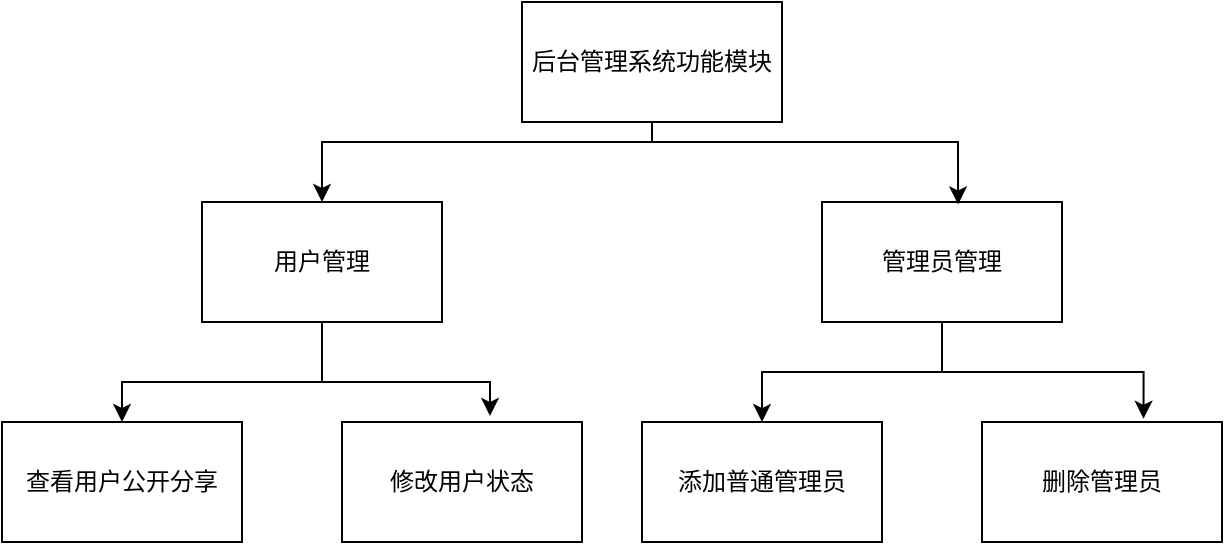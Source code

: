 <mxfile version="13.1.14" type="github"><diagram id="WgVEIRHYHAUTcpK9o4jF" name="Page-1"><mxGraphModel dx="990" dy="508" grid="1" gridSize="10" guides="1" tooltips="1" connect="1" arrows="1" fold="1" page="1" pageScale="1" pageWidth="827" pageHeight="1169" math="0" shadow="0"><root><mxCell id="0"/><mxCell id="1" parent="0"/><mxCell id="PvDF4zpKaJvRVaO3s-DH-7" style="edgeStyle=orthogonalEdgeStyle;rounded=0;orthogonalLoop=1;jettySize=auto;html=1;" parent="1" source="PvDF4zpKaJvRVaO3s-DH-1" edge="1"><mxGeometry relative="1" as="geometry"><mxPoint x="304" y="217" as="targetPoint"/><Array as="points"><mxPoint x="220" y="200"/><mxPoint x="304" y="200"/></Array></mxGeometry></mxCell><mxCell id="PvDF4zpKaJvRVaO3s-DH-10" style="edgeStyle=orthogonalEdgeStyle;rounded=0;orthogonalLoop=1;jettySize=auto;html=1;" parent="1" source="PvDF4zpKaJvRVaO3s-DH-1" target="PvDF4zpKaJvRVaO3s-DH-2" edge="1"><mxGeometry relative="1" as="geometry"><Array as="points"><mxPoint x="220" y="200"/><mxPoint x="120" y="200"/></Array></mxGeometry></mxCell><mxCell id="PvDF4zpKaJvRVaO3s-DH-1" value="用户管理" style="rounded=0;whiteSpace=wrap;html=1;" parent="1" vertex="1"><mxGeometry x="160" y="110" width="120" height="60" as="geometry"/></mxCell><mxCell id="PvDF4zpKaJvRVaO3s-DH-2" value="查看用户公开分享" style="rounded=0;whiteSpace=wrap;html=1;" parent="1" vertex="1"><mxGeometry x="60" y="220" width="120" height="60" as="geometry"/></mxCell><mxCell id="PvDF4zpKaJvRVaO3s-DH-3" value="修改用户状态" style="rounded=0;whiteSpace=wrap;html=1;" parent="1" vertex="1"><mxGeometry x="230" y="220" width="120" height="60" as="geometry"/></mxCell><mxCell id="PvDF4zpKaJvRVaO3s-DH-12" style="edgeStyle=orthogonalEdgeStyle;rounded=0;orthogonalLoop=1;jettySize=auto;html=1;entryX=0.5;entryY=0;entryDx=0;entryDy=0;" parent="1" source="PvDF4zpKaJvRVaO3s-DH-8" target="PvDF4zpKaJvRVaO3s-DH-9" edge="1"><mxGeometry relative="1" as="geometry"><Array as="points"><mxPoint x="530" y="195"/><mxPoint x="440" y="195"/></Array></mxGeometry></mxCell><mxCell id="PvDF4zpKaJvRVaO3s-DH-13" style="edgeStyle=orthogonalEdgeStyle;rounded=0;orthogonalLoop=1;jettySize=auto;html=1;entryX=0.673;entryY=-0.027;entryDx=0;entryDy=0;entryPerimeter=0;" parent="1" source="PvDF4zpKaJvRVaO3s-DH-8" target="PvDF4zpKaJvRVaO3s-DH-11" edge="1"><mxGeometry relative="1" as="geometry"/></mxCell><mxCell id="PvDF4zpKaJvRVaO3s-DH-8" value="管理员管理" style="rounded=0;whiteSpace=wrap;html=1;" parent="1" vertex="1"><mxGeometry x="470" y="110" width="120" height="60" as="geometry"/></mxCell><mxCell id="PvDF4zpKaJvRVaO3s-DH-9" value="添加普通管理员" style="rounded=0;whiteSpace=wrap;html=1;" parent="1" vertex="1"><mxGeometry x="380" y="220" width="120" height="60" as="geometry"/></mxCell><mxCell id="PvDF4zpKaJvRVaO3s-DH-11" value="删除管理员" style="rounded=0;whiteSpace=wrap;html=1;" parent="1" vertex="1"><mxGeometry x="550" y="220" width="120" height="60" as="geometry"/></mxCell><mxCell id="PvDF4zpKaJvRVaO3s-DH-16" style="edgeStyle=orthogonalEdgeStyle;rounded=0;orthogonalLoop=1;jettySize=auto;html=1;" parent="1" source="PvDF4zpKaJvRVaO3s-DH-15" target="PvDF4zpKaJvRVaO3s-DH-1" edge="1"><mxGeometry relative="1" as="geometry"><Array as="points"><mxPoint x="385" y="80"/><mxPoint x="220" y="80"/></Array></mxGeometry></mxCell><mxCell id="PvDF4zpKaJvRVaO3s-DH-17" style="edgeStyle=orthogonalEdgeStyle;rounded=0;orthogonalLoop=1;jettySize=auto;html=1;entryX=0.567;entryY=0.02;entryDx=0;entryDy=0;entryPerimeter=0;" parent="1" source="PvDF4zpKaJvRVaO3s-DH-15" target="PvDF4zpKaJvRVaO3s-DH-8" edge="1"><mxGeometry relative="1" as="geometry"><Array as="points"><mxPoint x="385" y="80"/><mxPoint x="538" y="80"/></Array></mxGeometry></mxCell><mxCell id="PvDF4zpKaJvRVaO3s-DH-15" value="后台管理系统功能模块" style="rounded=0;whiteSpace=wrap;html=1;" parent="1" vertex="1"><mxGeometry x="320" y="10" width="130" height="60" as="geometry"/></mxCell></root></mxGraphModel></diagram></mxfile>
